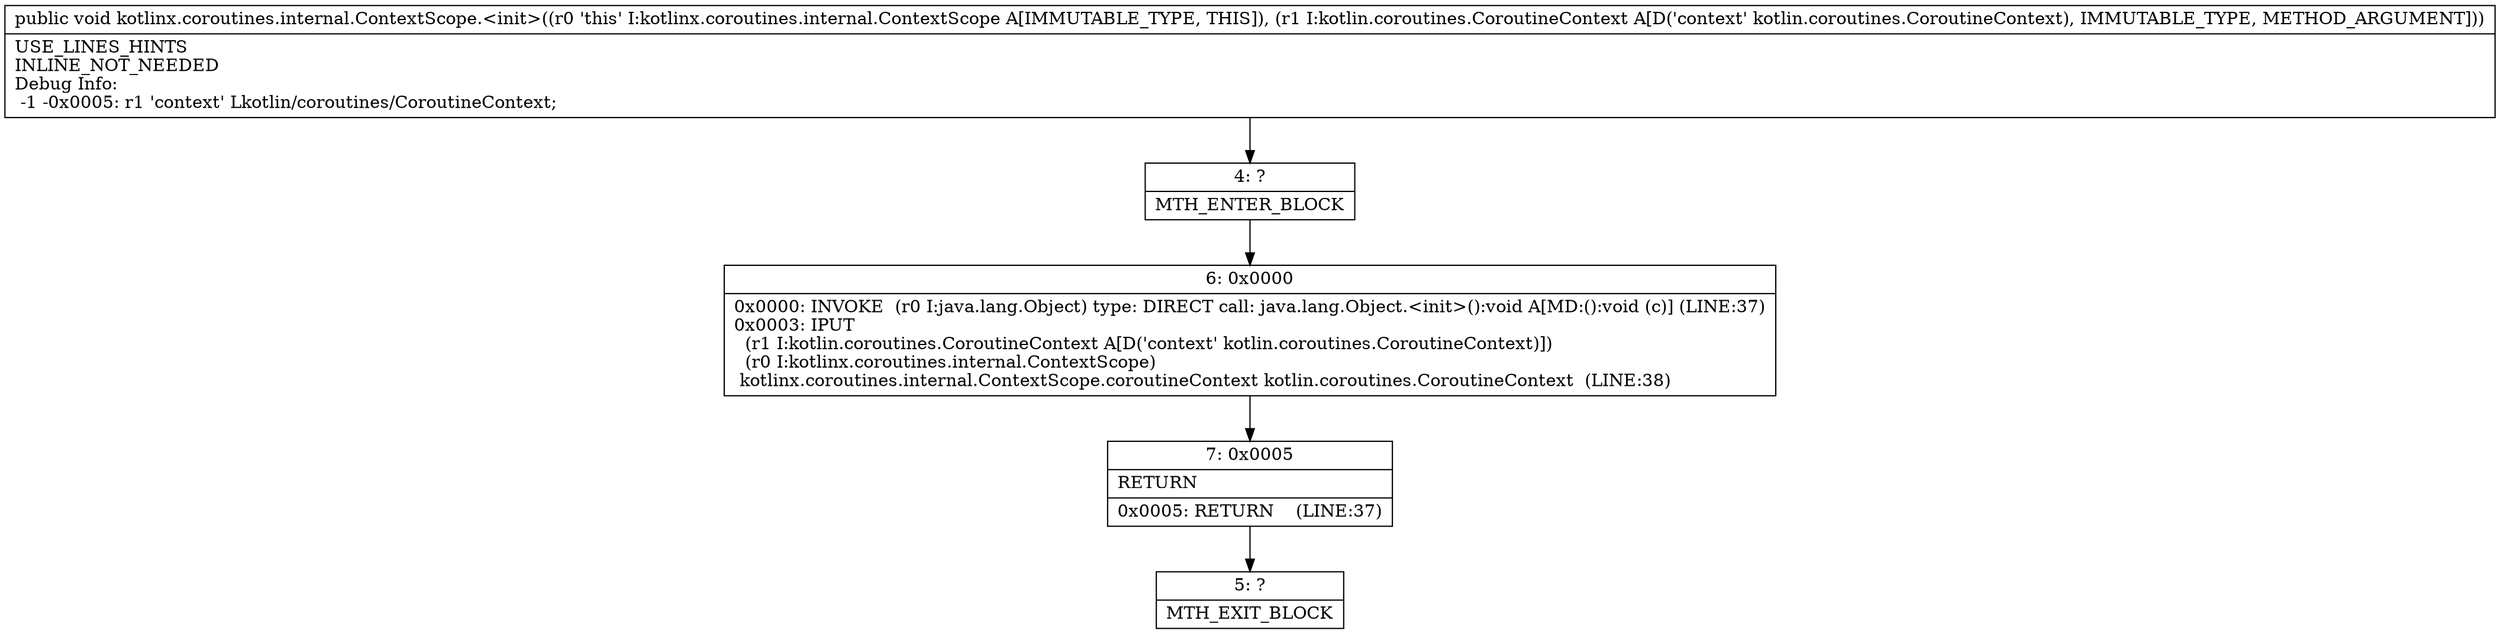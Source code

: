 digraph "CFG forkotlinx.coroutines.internal.ContextScope.\<init\>(Lkotlin\/coroutines\/CoroutineContext;)V" {
Node_4 [shape=record,label="{4\:\ ?|MTH_ENTER_BLOCK\l}"];
Node_6 [shape=record,label="{6\:\ 0x0000|0x0000: INVOKE  (r0 I:java.lang.Object) type: DIRECT call: java.lang.Object.\<init\>():void A[MD:():void (c)] (LINE:37)\l0x0003: IPUT  \l  (r1 I:kotlin.coroutines.CoroutineContext A[D('context' kotlin.coroutines.CoroutineContext)])\l  (r0 I:kotlinx.coroutines.internal.ContextScope)\l kotlinx.coroutines.internal.ContextScope.coroutineContext kotlin.coroutines.CoroutineContext  (LINE:38)\l}"];
Node_7 [shape=record,label="{7\:\ 0x0005|RETURN\l|0x0005: RETURN    (LINE:37)\l}"];
Node_5 [shape=record,label="{5\:\ ?|MTH_EXIT_BLOCK\l}"];
MethodNode[shape=record,label="{public void kotlinx.coroutines.internal.ContextScope.\<init\>((r0 'this' I:kotlinx.coroutines.internal.ContextScope A[IMMUTABLE_TYPE, THIS]), (r1 I:kotlin.coroutines.CoroutineContext A[D('context' kotlin.coroutines.CoroutineContext), IMMUTABLE_TYPE, METHOD_ARGUMENT]))  | USE_LINES_HINTS\lINLINE_NOT_NEEDED\lDebug Info:\l  \-1 \-0x0005: r1 'context' Lkotlin\/coroutines\/CoroutineContext;\l}"];
MethodNode -> Node_4;Node_4 -> Node_6;
Node_6 -> Node_7;
Node_7 -> Node_5;
}

